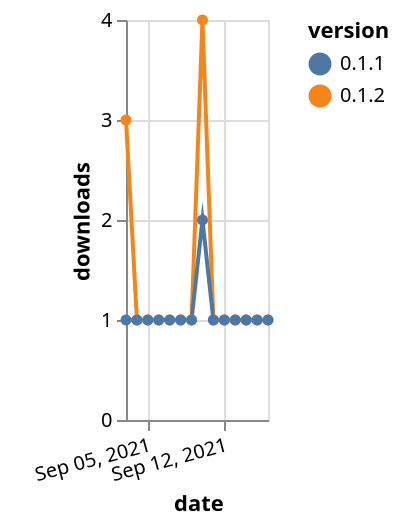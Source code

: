 {"$schema": "https://vega.github.io/schema/vega-lite/v5.json", "description": "A simple bar chart with embedded data.", "data": {"values": [{"date": "2021-09-03", "total": 93, "delta": 3, "version": "0.1.2"}, {"date": "2021-09-04", "total": 94, "delta": 1, "version": "0.1.2"}, {"date": "2021-09-05", "total": 95, "delta": 1, "version": "0.1.2"}, {"date": "2021-09-06", "total": 96, "delta": 1, "version": "0.1.2"}, {"date": "2021-09-07", "total": 97, "delta": 1, "version": "0.1.2"}, {"date": "2021-09-08", "total": 98, "delta": 1, "version": "0.1.2"}, {"date": "2021-09-09", "total": 99, "delta": 1, "version": "0.1.2"}, {"date": "2021-09-10", "total": 103, "delta": 4, "version": "0.1.2"}, {"date": "2021-09-11", "total": 104, "delta": 1, "version": "0.1.2"}, {"date": "2021-09-12", "total": 105, "delta": 1, "version": "0.1.2"}, {"date": "2021-09-13", "total": 106, "delta": 1, "version": "0.1.2"}, {"date": "2021-09-14", "total": 107, "delta": 1, "version": "0.1.2"}, {"date": "2021-09-15", "total": 108, "delta": 1, "version": "0.1.2"}, {"date": "2021-09-16", "total": 109, "delta": 1, "version": "0.1.2"}, {"date": "2021-09-03", "total": 133, "delta": 1, "version": "0.1.1"}, {"date": "2021-09-04", "total": 134, "delta": 1, "version": "0.1.1"}, {"date": "2021-09-05", "total": 135, "delta": 1, "version": "0.1.1"}, {"date": "2021-09-06", "total": 136, "delta": 1, "version": "0.1.1"}, {"date": "2021-09-07", "total": 137, "delta": 1, "version": "0.1.1"}, {"date": "2021-09-08", "total": 138, "delta": 1, "version": "0.1.1"}, {"date": "2021-09-09", "total": 139, "delta": 1, "version": "0.1.1"}, {"date": "2021-09-10", "total": 141, "delta": 2, "version": "0.1.1"}, {"date": "2021-09-11", "total": 142, "delta": 1, "version": "0.1.1"}, {"date": "2021-09-12", "total": 143, "delta": 1, "version": "0.1.1"}, {"date": "2021-09-13", "total": 144, "delta": 1, "version": "0.1.1"}, {"date": "2021-09-14", "total": 145, "delta": 1, "version": "0.1.1"}, {"date": "2021-09-15", "total": 146, "delta": 1, "version": "0.1.1"}, {"date": "2021-09-16", "total": 147, "delta": 1, "version": "0.1.1"}]}, "width": "container", "mark": {"type": "line", "point": {"filled": true}}, "encoding": {"x": {"field": "date", "type": "temporal", "timeUnit": "yearmonthdate", "title": "date", "axis": {"labelAngle": -15}}, "y": {"field": "delta", "type": "quantitative", "title": "downloads"}, "color": {"field": "version", "type": "nominal"}, "tooltip": {"field": "delta"}}}
